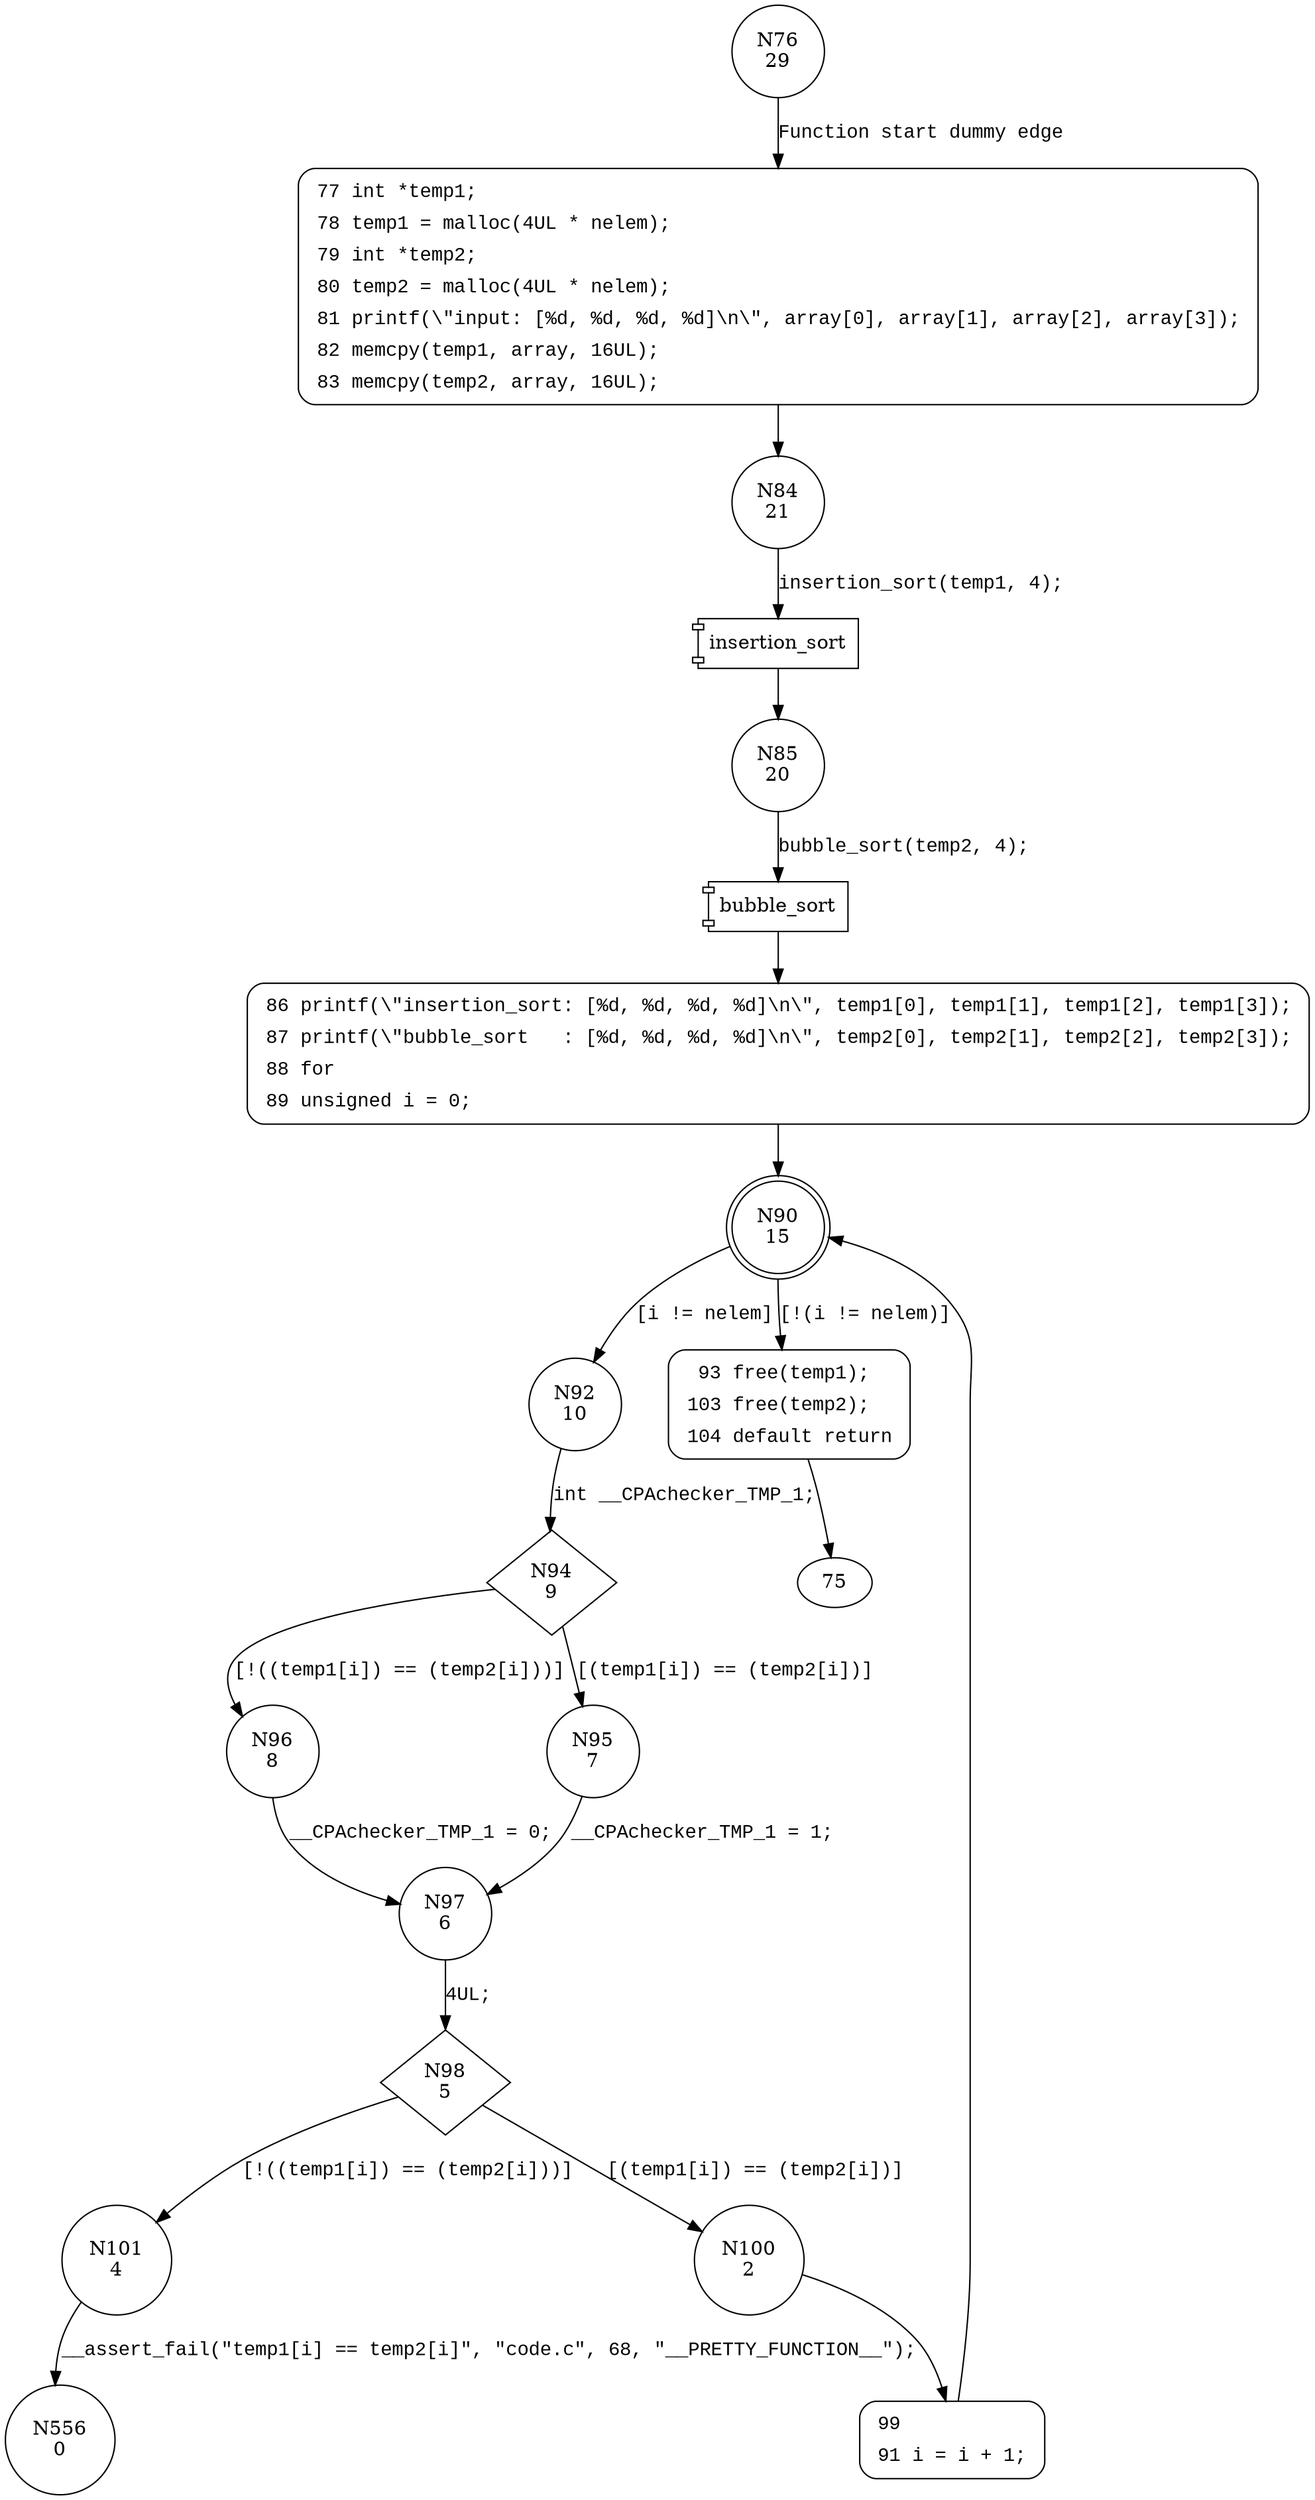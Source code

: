 digraph test {
76 [shape="circle" label="N76\n29"]
77 [shape="circle" label="N77\n28"]
84 [shape="circle" label="N84\n21"]
85 [shape="circle" label="N85\n20"]
86 [shape="circle" label="N86\n19"]
90 [shape="doublecircle" label="N90\n15"]
92 [shape="circle" label="N92\n10"]
93 [shape="circle" label="N93\n14"]
94 [shape="diamond" label="N94\n9"]
95 [shape="circle" label="N95\n7"]
96 [shape="circle" label="N96\n8"]
97 [shape="circle" label="N97\n6"]
98 [shape="diamond" label="N98\n5"]
100 [shape="circle" label="N100\n2"]
101 [shape="circle" label="N101\n4"]
99 [shape="circle" label="N99\n1"]
556 [shape="circle" label="N556\n0"]
77 [style="filled,bold" penwidth="1" fillcolor="white" fontname="Courier New" shape="Mrecord" label=<<table border="0" cellborder="0" cellpadding="3" bgcolor="white"><tr><td align="right">77</td><td align="left">int *temp1;</td></tr><tr><td align="right">78</td><td align="left">temp1 = malloc(4UL * nelem);</td></tr><tr><td align="right">79</td><td align="left">int *temp2;</td></tr><tr><td align="right">80</td><td align="left">temp2 = malloc(4UL * nelem);</td></tr><tr><td align="right">81</td><td align="left">printf(\&quot;input: [%d, %d, %d, %d]\n\&quot;, array[0], array[1], array[2], array[3]);</td></tr><tr><td align="right">82</td><td align="left">memcpy(temp1, array, 16UL);</td></tr><tr><td align="right">83</td><td align="left">memcpy(temp2, array, 16UL);</td></tr></table>>]
77 -> 84[label=""]
86 [style="filled,bold" penwidth="1" fillcolor="white" fontname="Courier New" shape="Mrecord" label=<<table border="0" cellborder="0" cellpadding="3" bgcolor="white"><tr><td align="right">86</td><td align="left">printf(\&quot;insertion_sort: [%d, %d, %d, %d]\n\&quot;, temp1[0], temp1[1], temp1[2], temp1[3]);</td></tr><tr><td align="right">87</td><td align="left">printf(\&quot;bubble_sort   : [%d, %d, %d, %d]\n\&quot;, temp2[0], temp2[1], temp2[2], temp2[3]);</td></tr><tr><td align="right">88</td><td align="left">for</td></tr><tr><td align="right">89</td><td align="left">unsigned i = 0;</td></tr></table>>]
86 -> 90[label=""]
93 [style="filled,bold" penwidth="1" fillcolor="white" fontname="Courier New" shape="Mrecord" label=<<table border="0" cellborder="0" cellpadding="3" bgcolor="white"><tr><td align="right">93</td><td align="left">free(temp1);</td></tr><tr><td align="right">103</td><td align="left">free(temp2);</td></tr><tr><td align="right">104</td><td align="left">default return</td></tr></table>>]
93 -> 75[label=""]
99 [style="filled,bold" penwidth="1" fillcolor="white" fontname="Courier New" shape="Mrecord" label=<<table border="0" cellborder="0" cellpadding="3" bgcolor="white"><tr><td align="right">99</td><td align="left"></td></tr><tr><td align="right">91</td><td align="left">i = i + 1;</td></tr></table>>]
99 -> 90[label=""]
76 -> 77 [label="Function start dummy edge" fontname="Courier New"]
100001 [shape="component" label="insertion_sort"]
84 -> 100001 [label="insertion_sort(temp1, 4);" fontname="Courier New"]
100001 -> 85 [label="" fontname="Courier New"]
100002 [shape="component" label="bubble_sort"]
85 -> 100002 [label="bubble_sort(temp2, 4);" fontname="Courier New"]
100002 -> 86 [label="" fontname="Courier New"]
90 -> 92 [label="[i != nelem]" fontname="Courier New"]
90 -> 93 [label="[!(i != nelem)]" fontname="Courier New"]
92 -> 94 [label="int __CPAchecker_TMP_1;" fontname="Courier New"]
94 -> 95 [label="[(temp1[i]) == (temp2[i])]" fontname="Courier New"]
94 -> 96 [label="[!((temp1[i]) == (temp2[i]))]" fontname="Courier New"]
97 -> 98 [label="4UL;" fontname="Courier New"]
98 -> 100 [label="[(temp1[i]) == (temp2[i])]" fontname="Courier New"]
98 -> 101 [label="[!((temp1[i]) == (temp2[i]))]" fontname="Courier New"]
100 -> 99 [label="" fontname="Courier New"]
95 -> 97 [label="__CPAchecker_TMP_1 = 1;" fontname="Courier New"]
96 -> 97 [label="__CPAchecker_TMP_1 = 0;" fontname="Courier New"]
101 -> 556 [label="__assert_fail(\"temp1[i] == temp2[i]\", \"code.c\", 68, \"__PRETTY_FUNCTION__\");" fontname="Courier New"]
}